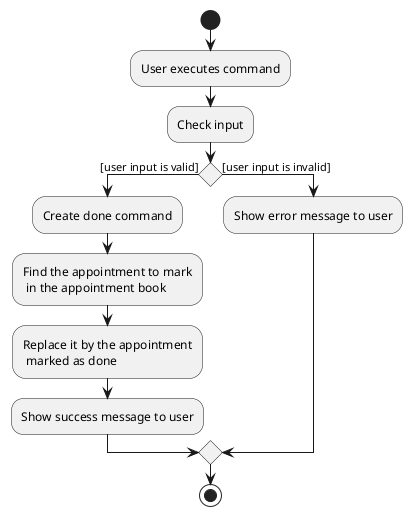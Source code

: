 @startuml
start
:User executes command;
:Check input;
if() then ([user input is valid])
    :Create done command;
    :Find the appointment to mark
     in the appointment book;
    :Replace it by the appointment
     marked as done;
    :Show success message to user;
else([user input is invalid])
    :Show error message to user;
endif
stop
@enduml
